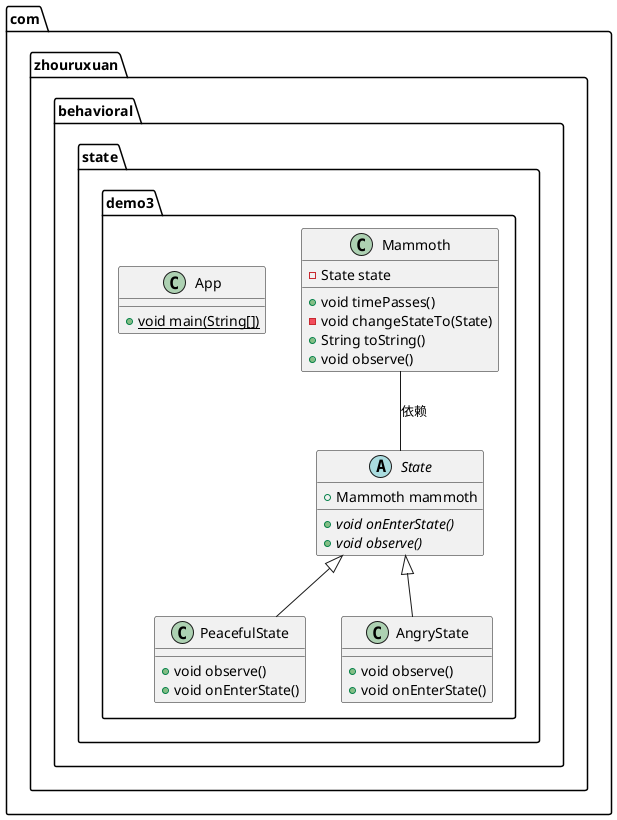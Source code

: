 @startuml
abstract class com.zhouruxuan.behavioral.state.demo3.State {
+ Mammoth mammoth
+ {abstract}void onEnterState()
+ {abstract}void observe()
}
class com.zhouruxuan.behavioral.state.demo3.PeacefulState {
+ void observe()
+ void onEnterState()
}
class com.zhouruxuan.behavioral.state.demo3.AngryState {
+ void observe()
+ void onEnterState()
}
class com.zhouruxuan.behavioral.state.demo3.Mammoth {
- State state
+ void timePasses()
- void changeStateTo(State)
+ String toString()
+ void observe()
}
class com.zhouruxuan.behavioral.state.demo3.App {
+ {static} void main(String[])
}


com.zhouruxuan.behavioral.state.demo3.State <|-- com.zhouruxuan.behavioral.state.demo3.PeacefulState
com.zhouruxuan.behavioral.state.demo3.State <|-- com.zhouruxuan.behavioral.state.demo3.AngryState
com.zhouruxuan.behavioral.state.demo3.Mammoth -- com.zhouruxuan.behavioral.state.demo3.State : 依赖
@enduml